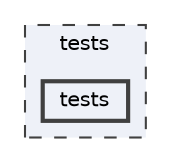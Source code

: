 digraph "tests/tests"
{
 // LATEX_PDF_SIZE
  bgcolor="transparent";
  edge [fontname=Helvetica,fontsize=10,labelfontname=Helvetica,labelfontsize=10];
  node [fontname=Helvetica,fontsize=10,shape=box,height=0.2,width=0.4];
  compound=true
  subgraph clusterdir_1a316f362e49b535be127f954e6070c7 {
    graph [ bgcolor="#eef1f8", pencolor="grey25", label="tests", fontname=Helvetica,fontsize=10 style="filled,dashed", URL="dir_1a316f362e49b535be127f954e6070c7.html",tooltip=""]
  dir_d30fcbdb92b5ecea60f5781ba9e8f8a5 [label="tests", fillcolor="#eef1f8", color="grey25", style="filled,bold", URL="dir_d30fcbdb92b5ecea60f5781ba9e8f8a5.html",tooltip=""];
  }
}
